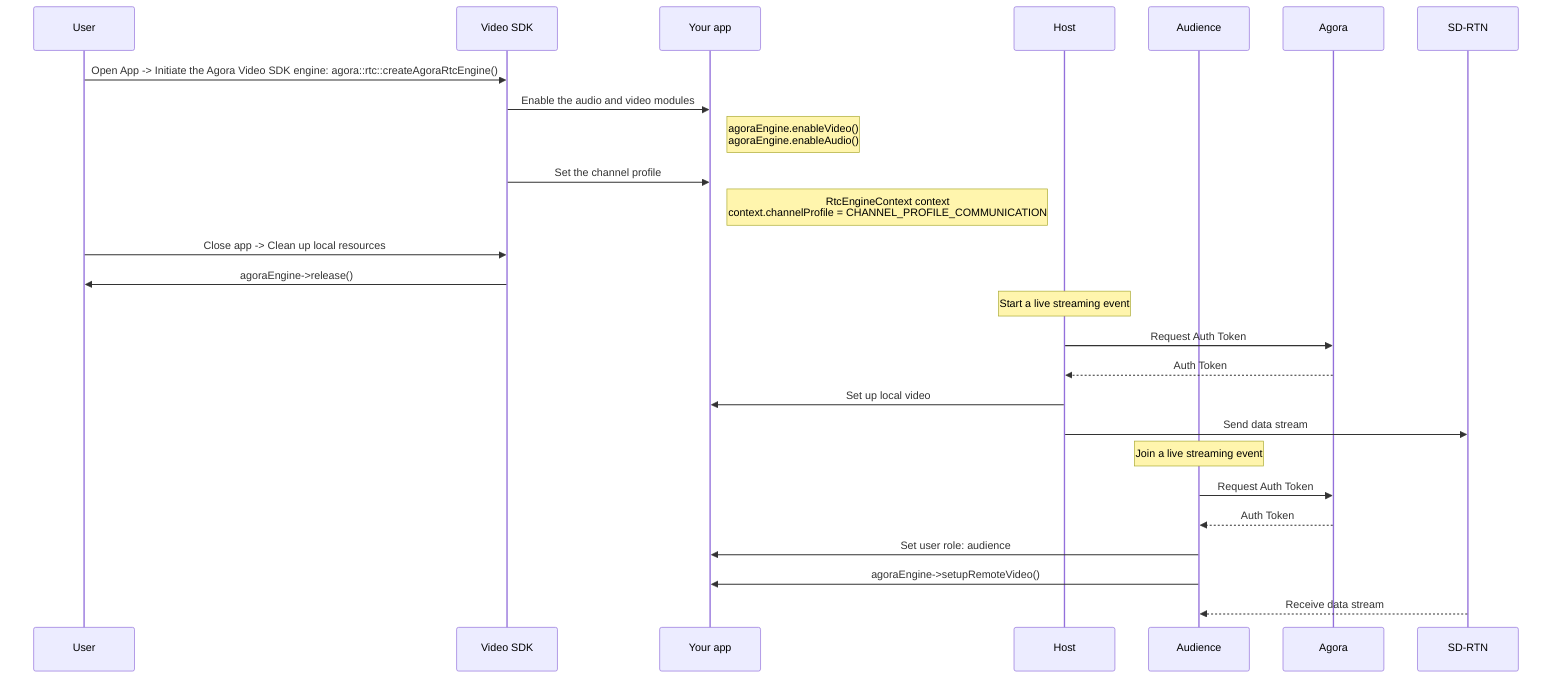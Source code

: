 sequenceDiagram
    participant User
    participant Video_SDK as Video SDK
    participant Your_app as Your app
    participant Host
    participant Audience
    participant Agora
    participant SD_RTN as SD-RTN

    User->>Video_SDK: Open App -> Initiate the Agora Video SDK engine: agora::rtc::createAgoraRtcEngine()
    Video_SDK->>Your_app: Enable the audio and video modules 
    Note right of Your_app: agoraEngine.enableVideo() <br/> agoraEngine.enableAudio()
    Video_SDK->>Your_app: Set the channel profile
    Note right of Your_app: RtcEngineContext context <br/> context.channelProfile = CHANNEL_PROFILE_COMMUNICATION

    User->>Video_SDK: Close app -> Clean up local resources
    Video_SDK->>User: agoraEngine->release()

    Note over Host: Start a live streaming event 
    Host->>Agora: Request Auth Token
    Agora-->>Host: Auth Token
    Host->>Your_app: Set up local video
    Host->>SD_RTN: Send data stream

    Note over Audience: Join a live streaming event 
    Audience->>Agora: Request Auth Token
    Agora-->>Audience: Auth Token
    Audience->>Your_app: Set user role: audience
    Audience->>Your_app: agoraEngine->setupRemoteVideo()
    SD_RTN-->>Audience: Receive data stream